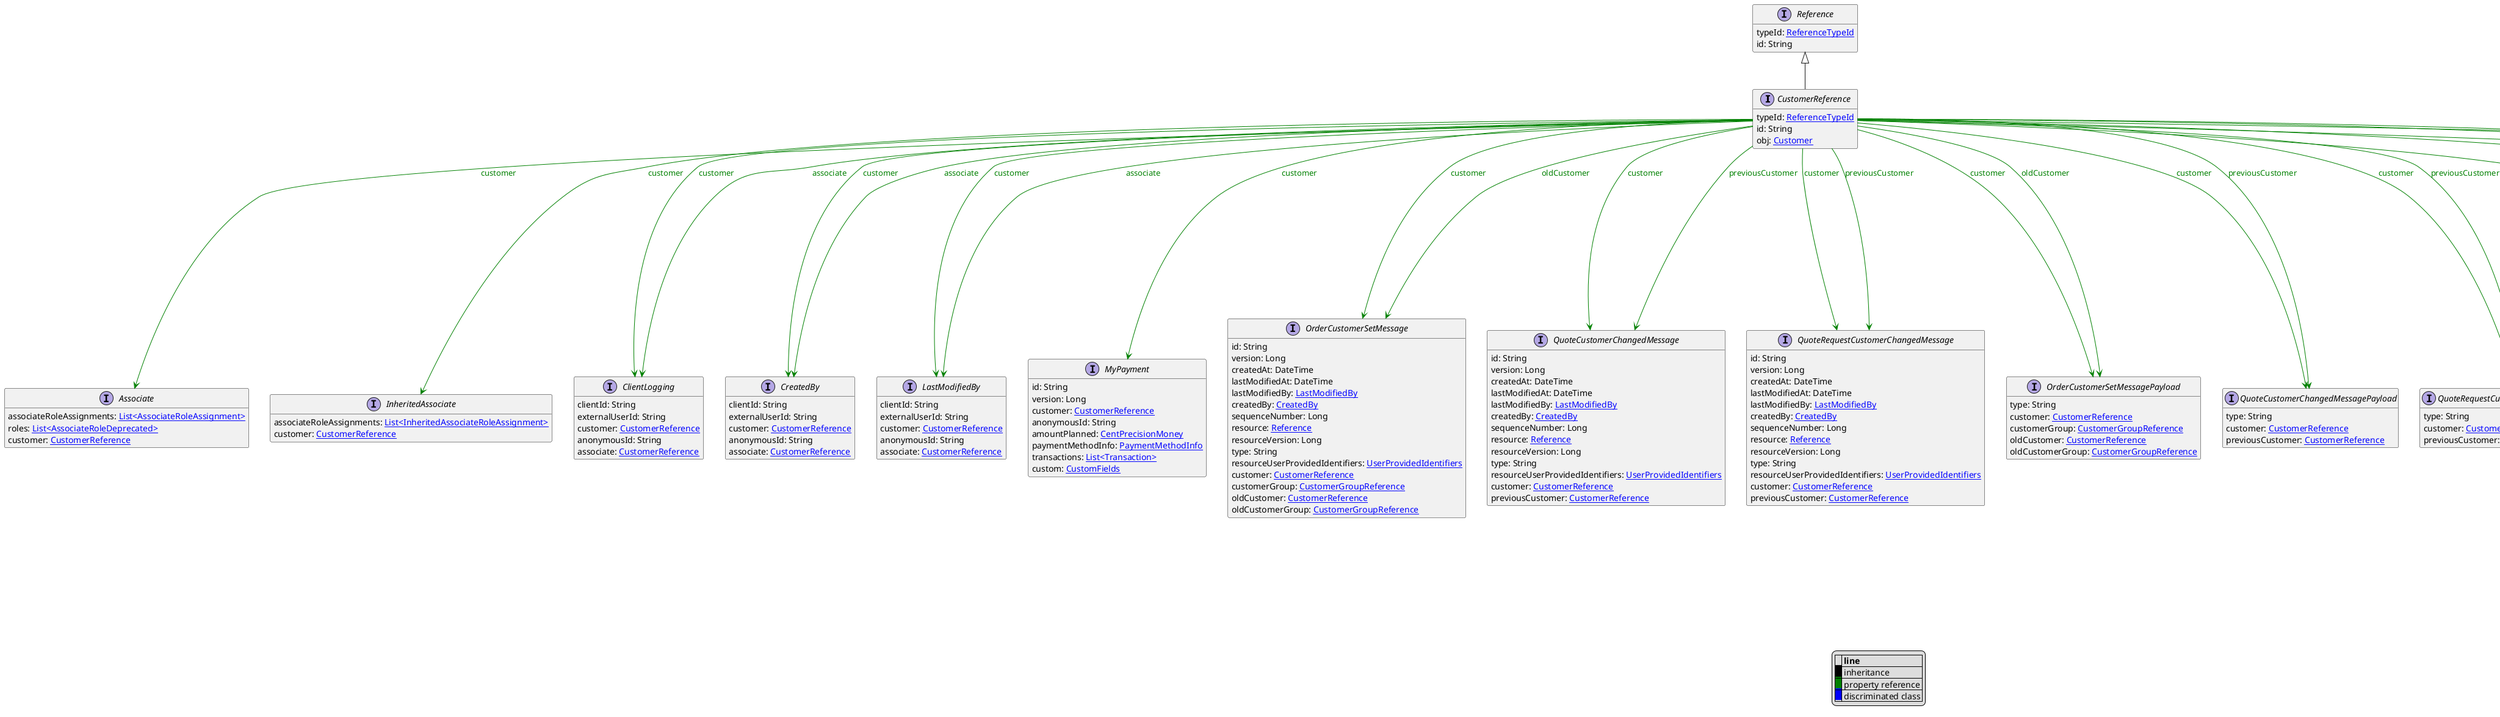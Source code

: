 @startuml

hide empty fields
hide empty methods
legend
|= |= line |
|<back:black>   </back>| inheritance |
|<back:green>   </back>| property reference |
|<back:blue>   </back>| discriminated class |
endlegend
interface CustomerReference [[CustomerReference.svg]] extends Reference {
    typeId: [[ReferenceTypeId.svg ReferenceTypeId]]
    id: String
    obj: [[Customer.svg Customer]]
}
interface Reference [[Reference.svg]]  {
    typeId: [[ReferenceTypeId.svg ReferenceTypeId]]
    id: String
}


interface Associate [[Associate.svg]]  {
    associateRoleAssignments: [[AssociateRoleAssignment.svg List<AssociateRoleAssignment>]]
    roles: [[AssociateRoleDeprecated.svg List<AssociateRoleDeprecated>]]
    customer: [[CustomerReference.svg CustomerReference]]
}
interface InheritedAssociate [[InheritedAssociate.svg]]  {
    associateRoleAssignments: [[InheritedAssociateRoleAssignment.svg List<InheritedAssociateRoleAssignment>]]
    customer: [[CustomerReference.svg CustomerReference]]
}
interface ClientLogging [[ClientLogging.svg]]  {
    clientId: String
    externalUserId: String
    customer: [[CustomerReference.svg CustomerReference]]
    anonymousId: String
    associate: [[CustomerReference.svg CustomerReference]]
}
interface CreatedBy [[CreatedBy.svg]]  {
    clientId: String
    externalUserId: String
    customer: [[CustomerReference.svg CustomerReference]]
    anonymousId: String
    associate: [[CustomerReference.svg CustomerReference]]
}
interface LastModifiedBy [[LastModifiedBy.svg]]  {
    clientId: String
    externalUserId: String
    customer: [[CustomerReference.svg CustomerReference]]
    anonymousId: String
    associate: [[CustomerReference.svg CustomerReference]]
}
interface MyPayment [[MyPayment.svg]]  {
    id: String
    version: Long
    customer: [[CustomerReference.svg CustomerReference]]
    anonymousId: String
    amountPlanned: [[CentPrecisionMoney.svg CentPrecisionMoney]]
    paymentMethodInfo: [[PaymentMethodInfo.svg PaymentMethodInfo]]
    transactions: [[Transaction.svg List<Transaction>]]
    custom: [[CustomFields.svg CustomFields]]
}
interface OrderCustomerSetMessage [[OrderCustomerSetMessage.svg]]  {
    id: String
    version: Long
    createdAt: DateTime
    lastModifiedAt: DateTime
    lastModifiedBy: [[LastModifiedBy.svg LastModifiedBy]]
    createdBy: [[CreatedBy.svg CreatedBy]]
    sequenceNumber: Long
    resource: [[Reference.svg Reference]]
    resourceVersion: Long
    type: String
    resourceUserProvidedIdentifiers: [[UserProvidedIdentifiers.svg UserProvidedIdentifiers]]
    customer: [[CustomerReference.svg CustomerReference]]
    customerGroup: [[CustomerGroupReference.svg CustomerGroupReference]]
    oldCustomer: [[CustomerReference.svg CustomerReference]]
    oldCustomerGroup: [[CustomerGroupReference.svg CustomerGroupReference]]
}
interface QuoteCustomerChangedMessage [[QuoteCustomerChangedMessage.svg]]  {
    id: String
    version: Long
    createdAt: DateTime
    lastModifiedAt: DateTime
    lastModifiedBy: [[LastModifiedBy.svg LastModifiedBy]]
    createdBy: [[CreatedBy.svg CreatedBy]]
    sequenceNumber: Long
    resource: [[Reference.svg Reference]]
    resourceVersion: Long
    type: String
    resourceUserProvidedIdentifiers: [[UserProvidedIdentifiers.svg UserProvidedIdentifiers]]
    customer: [[CustomerReference.svg CustomerReference]]
    previousCustomer: [[CustomerReference.svg CustomerReference]]
}
interface QuoteRequestCustomerChangedMessage [[QuoteRequestCustomerChangedMessage.svg]]  {
    id: String
    version: Long
    createdAt: DateTime
    lastModifiedAt: DateTime
    lastModifiedBy: [[LastModifiedBy.svg LastModifiedBy]]
    createdBy: [[CreatedBy.svg CreatedBy]]
    sequenceNumber: Long
    resource: [[Reference.svg Reference]]
    resourceVersion: Long
    type: String
    resourceUserProvidedIdentifiers: [[UserProvidedIdentifiers.svg UserProvidedIdentifiers]]
    customer: [[CustomerReference.svg CustomerReference]]
    previousCustomer: [[CustomerReference.svg CustomerReference]]
}
interface OrderCustomerSetMessagePayload [[OrderCustomerSetMessagePayload.svg]]  {
    type: String
    customer: [[CustomerReference.svg CustomerReference]]
    customerGroup: [[CustomerGroupReference.svg CustomerGroupReference]]
    oldCustomer: [[CustomerReference.svg CustomerReference]]
    oldCustomerGroup: [[CustomerGroupReference.svg CustomerGroupReference]]
}
interface QuoteCustomerChangedMessagePayload [[QuoteCustomerChangedMessagePayload.svg]]  {
    type: String
    customer: [[CustomerReference.svg CustomerReference]]
    previousCustomer: [[CustomerReference.svg CustomerReference]]
}
interface QuoteRequestCustomerChangedMessagePayload [[QuoteRequestCustomerChangedMessagePayload.svg]]  {
    type: String
    customer: [[CustomerReference.svg CustomerReference]]
    previousCustomer: [[CustomerReference.svg CustomerReference]]
}
interface Payment [[Payment.svg]]  {
    id: String
    version: Long
    createdAt: DateTime
    lastModifiedAt: DateTime
    lastModifiedBy: [[LastModifiedBy.svg LastModifiedBy]]
    createdBy: [[CreatedBy.svg CreatedBy]]
    customer: [[CustomerReference.svg CustomerReference]]
    anonymousId: String
    externalId: String
    interfaceId: String
    amountPlanned: [[CentPrecisionMoney.svg CentPrecisionMoney]]
    amountAuthorized: [[TypedMoney.svg TypedMoney]]
    authorizedUntil: String
    amountPaid: [[TypedMoney.svg TypedMoney]]
    amountRefunded: [[TypedMoney.svg TypedMoney]]
    paymentMethodInfo: [[PaymentMethodInfo.svg PaymentMethodInfo]]
    paymentStatus: [[PaymentStatus.svg PaymentStatus]]
    transactions: [[Transaction.svg List<Transaction>]]
    interfaceInteractions: [[CustomFields.svg List<CustomFields>]]
    custom: [[CustomFields.svg CustomFields]]
    key: String
}
interface QuoteRequest [[QuoteRequest.svg]]  {
    id: String
    version: Long
    createdAt: DateTime
    lastModifiedAt: DateTime
    key: String
    lastModifiedBy: [[LastModifiedBy.svg LastModifiedBy]]
    createdBy: [[CreatedBy.svg CreatedBy]]
    quoteRequestState: [[QuoteRequestState.svg QuoteRequestState]]
    comment: String
    customer: [[CustomerReference.svg CustomerReference]]
    customerGroup: [[CustomerGroupReference.svg CustomerGroupReference]]
    store: [[StoreKeyReference.svg StoreKeyReference]]
    lineItems: [[LineItem.svg List<LineItem>]]
    customLineItems: [[CustomLineItem.svg List<CustomLineItem>]]
    totalPrice: [[TypedMoney.svg TypedMoney]]
    taxedPrice: [[TaxedPrice.svg TaxedPrice]]
    shippingAddress: [[Address.svg Address]]
    billingAddress: [[Address.svg Address]]
    inventoryMode: [[InventoryMode.svg InventoryMode]]
    taxMode: [[TaxMode.svg TaxMode]]
    taxRoundingMode: [[RoundingMode.svg RoundingMode]]
    taxCalculationMode: [[TaxCalculationMode.svg TaxCalculationMode]]
    country: String
    shippingInfo: [[ShippingInfo.svg ShippingInfo]]
    paymentInfo: [[PaymentInfo.svg PaymentInfo]]
    shippingRateInput: [[ShippingRateInput.svg ShippingRateInput]]
    itemShippingAddresses: [[Address.svg List<Address>]]
    directDiscounts: [[DirectDiscount.svg List<DirectDiscount>]]
    custom: [[CustomFields.svg CustomFields]]
    state: [[StateReference.svg StateReference]]
    purchaseOrderNumber: String
    businessUnit: [[BusinessUnitKeyReference.svg BusinessUnitKeyReference]]
}
interface Quote [[Quote.svg]]  {
    id: String
    version: Long
    createdAt: DateTime
    lastModifiedAt: DateTime
    key: String
    lastModifiedBy: [[LastModifiedBy.svg LastModifiedBy]]
    createdBy: [[CreatedBy.svg CreatedBy]]
    quoteRequest: [[QuoteRequestReference.svg QuoteRequestReference]]
    stagedQuote: [[StagedQuoteReference.svg StagedQuoteReference]]
    customer: [[CustomerReference.svg CustomerReference]]
    customerGroup: [[CustomerGroupReference.svg CustomerGroupReference]]
    validTo: DateTime
    sellerComment: String
    buyerComment: String
    store: [[StoreKeyReference.svg StoreKeyReference]]
    lineItems: [[LineItem.svg List<LineItem>]]
    customLineItems: [[CustomLineItem.svg List<CustomLineItem>]]
    totalPrice: [[TypedMoney.svg TypedMoney]]
    taxedPrice: [[TaxedPrice.svg TaxedPrice]]
    shippingAddress: [[Address.svg Address]]
    billingAddress: [[Address.svg Address]]
    inventoryMode: [[InventoryMode.svg InventoryMode]]
    taxMode: [[TaxMode.svg TaxMode]]
    taxRoundingMode: [[RoundingMode.svg RoundingMode]]
    taxCalculationMode: [[TaxCalculationMode.svg TaxCalculationMode]]
    country: String
    shippingInfo: [[ShippingInfo.svg ShippingInfo]]
    paymentInfo: [[PaymentInfo.svg PaymentInfo]]
    shippingRateInput: [[ShippingRateInput.svg ShippingRateInput]]
    itemShippingAddresses: [[Address.svg List<Address>]]
    directDiscounts: [[DirectDiscount.svg List<DirectDiscount>]]
    custom: [[CustomFields.svg CustomFields]]
    quoteState: [[QuoteState.svg QuoteState]]
    state: [[StateReference.svg StateReference]]
    purchaseOrderNumber: String
    businessUnit: [[BusinessUnitKeyReference.svg BusinessUnitKeyReference]]
}
interface Review [[Review.svg]]  {
    id: String
    version: Long
    createdAt: DateTime
    lastModifiedAt: DateTime
    lastModifiedBy: [[LastModifiedBy.svg LastModifiedBy]]
    createdBy: [[CreatedBy.svg CreatedBy]]
    key: String
    uniquenessValue: String
    locale: String
    authorName: String
    title: String
    text: String
    target: [[Object.svg Object]]
    includedInStatistics: Boolean
    rating: Integer
    state: [[StateReference.svg StateReference]]
    customer: [[CustomerReference.svg CustomerReference]]
    custom: [[CustomFields.svg CustomFields]]
}
interface ShoppingList [[ShoppingList.svg]]  {
    id: String
    version: Long
    createdAt: DateTime
    lastModifiedAt: DateTime
    name: [[LocalizedString.svg LocalizedString]]
    key: String
    customer: [[CustomerReference.svg CustomerReference]]
    slug: [[LocalizedString.svg LocalizedString]]
    description: [[LocalizedString.svg LocalizedString]]
    lineItems: [[ShoppingListLineItem.svg List<ShoppingListLineItem>]]
    textLineItems: [[TextLineItem.svg List<TextLineItem>]]
    deleteDaysAfterLastModification: Long
    anonymousId: String
    store: [[StoreKeyReference.svg StoreKeyReference]]
    custom: [[CustomFields.svg CustomFields]]
    lastModifiedBy: [[LastModifiedBy.svg LastModifiedBy]]
    createdBy: [[CreatedBy.svg CreatedBy]]
}
interface StagedQuote [[StagedQuote.svg]]  {
    id: String
    version: Long
    createdAt: DateTime
    lastModifiedAt: DateTime
    key: String
    lastModifiedBy: [[LastModifiedBy.svg LastModifiedBy]]
    createdBy: [[CreatedBy.svg CreatedBy]]
    stagedQuoteState: [[StagedQuoteState.svg StagedQuoteState]]
    customer: [[CustomerReference.svg CustomerReference]]
    quoteRequest: [[QuoteRequestReference.svg QuoteRequestReference]]
    quotationCart: [[CartReference.svg CartReference]]
    validTo: DateTime
    sellerComment: String
    custom: [[CustomFields.svg CustomFields]]
    state: [[StateReference.svg StateReference]]
    purchaseOrderNumber: String
    businessUnit: [[BusinessUnitKeyReference.svg BusinessUnitKeyReference]]
}

CustomerReference --> Associate #green;text:green : "customer"
CustomerReference --> InheritedAssociate #green;text:green : "customer"
CustomerReference --> ClientLogging #green;text:green : "customer"
CustomerReference --> ClientLogging #green;text:green : "associate"
CustomerReference --> CreatedBy #green;text:green : "customer"
CustomerReference --> CreatedBy #green;text:green : "associate"
CustomerReference --> LastModifiedBy #green;text:green : "customer"
CustomerReference --> LastModifiedBy #green;text:green : "associate"
CustomerReference --> MyPayment #green;text:green : "customer"
CustomerReference --> OrderCustomerSetMessage #green;text:green : "customer"
CustomerReference --> OrderCustomerSetMessage #green;text:green : "oldCustomer"
CustomerReference --> QuoteCustomerChangedMessage #green;text:green : "customer"
CustomerReference --> QuoteCustomerChangedMessage #green;text:green : "previousCustomer"
CustomerReference --> QuoteRequestCustomerChangedMessage #green;text:green : "customer"
CustomerReference --> QuoteRequestCustomerChangedMessage #green;text:green : "previousCustomer"
CustomerReference --> OrderCustomerSetMessagePayload #green;text:green : "customer"
CustomerReference --> OrderCustomerSetMessagePayload #green;text:green : "oldCustomer"
CustomerReference --> QuoteCustomerChangedMessagePayload #green;text:green : "customer"
CustomerReference --> QuoteCustomerChangedMessagePayload #green;text:green : "previousCustomer"
CustomerReference --> QuoteRequestCustomerChangedMessagePayload #green;text:green : "customer"
CustomerReference --> QuoteRequestCustomerChangedMessagePayload #green;text:green : "previousCustomer"
CustomerReference --> Payment #green;text:green : "customer"
CustomerReference --> QuoteRequest #green;text:green : "customer"
CustomerReference --> Quote #green;text:green : "customer"
CustomerReference --> Review #green;text:green : "customer"
CustomerReference --> ShoppingList #green;text:green : "customer"
CustomerReference --> StagedQuote #green;text:green : "customer"
@enduml
